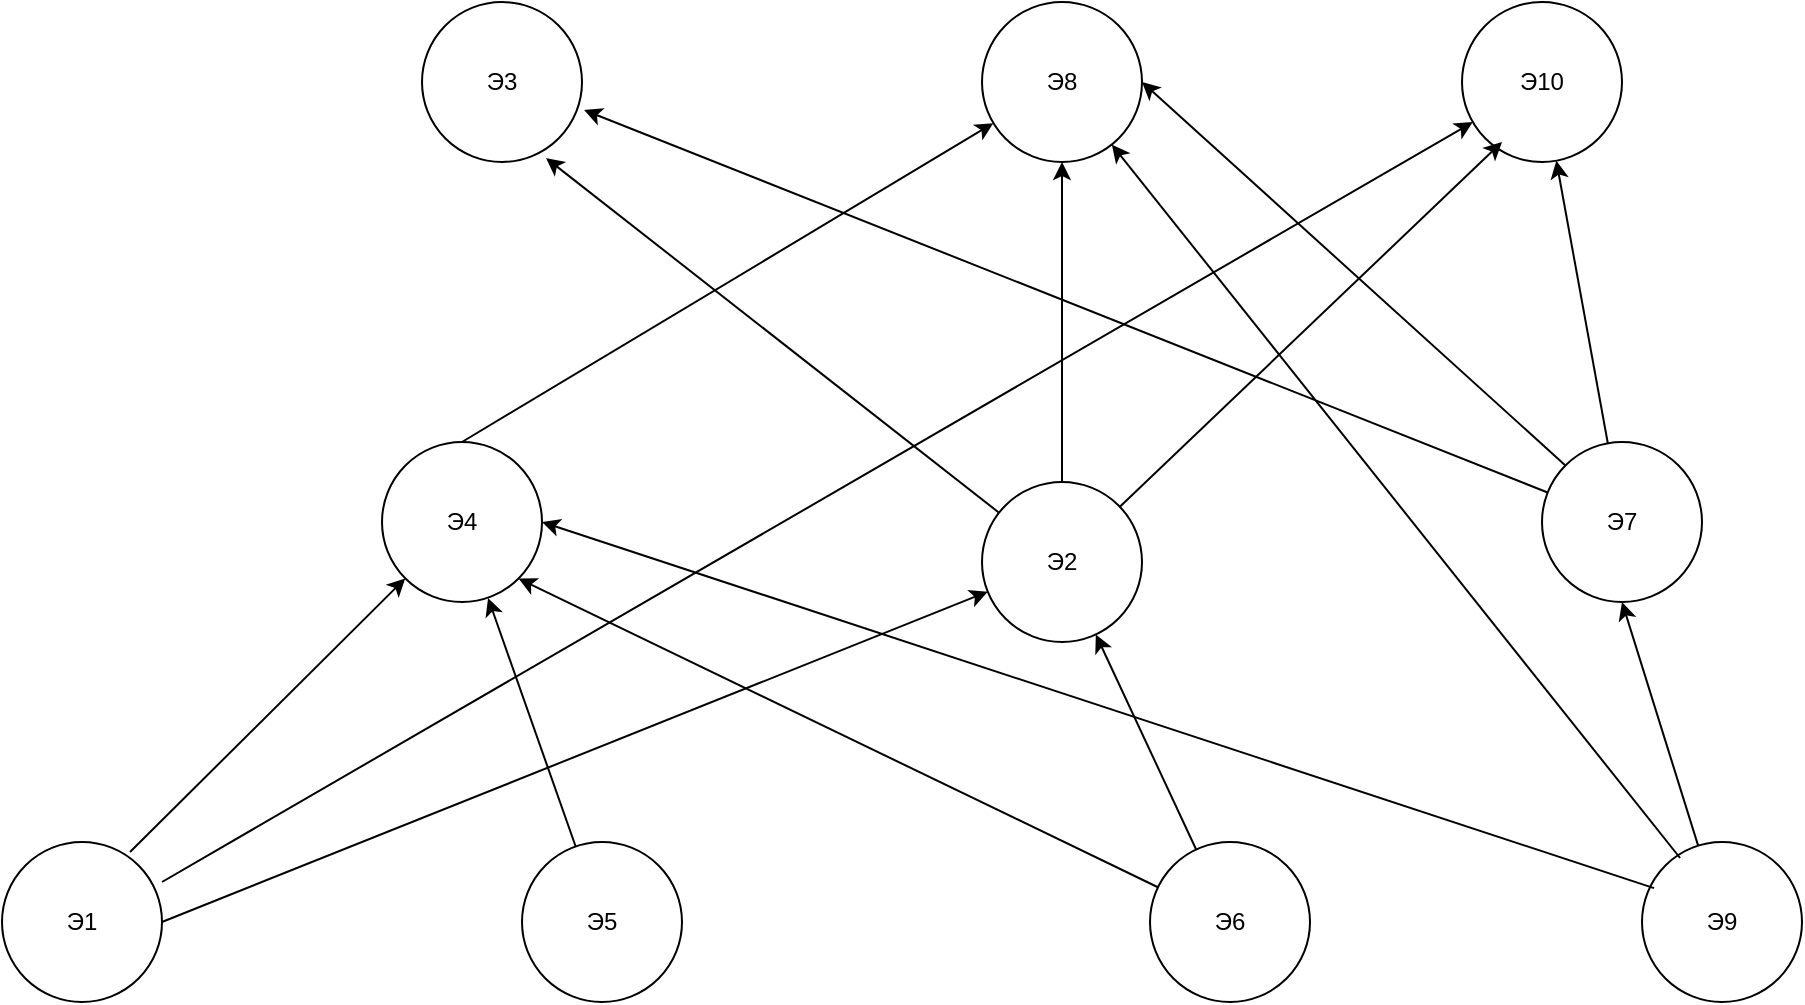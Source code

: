 <mxfile version="20.3.0" type="device"><diagram id="8O5zYxdPMmmYgyuLuk1b" name="Страница 1"><mxGraphModel dx="1849" dy="1265" grid="1" gridSize="10" guides="1" tooltips="1" connect="1" arrows="1" fold="1" page="1" pageScale="1" pageWidth="827" pageHeight="1169" math="0" shadow="0"><root><mxCell id="0"/><mxCell id="1" parent="0"/><mxCell id="rBGoNlWLVuhWUOs2cLi2-1" value="Э3" style="ellipse;whiteSpace=wrap;html=1;aspect=fixed;" parent="1" vertex="1"><mxGeometry x="50" y="360" width="80" height="80" as="geometry"/></mxCell><mxCell id="rBGoNlWLVuhWUOs2cLi2-2" value="Э8" style="ellipse;whiteSpace=wrap;html=1;aspect=fixed;" parent="1" vertex="1"><mxGeometry x="330" y="360" width="80" height="80" as="geometry"/></mxCell><mxCell id="rBGoNlWLVuhWUOs2cLi2-3" value="Э10" style="ellipse;whiteSpace=wrap;html=1;aspect=fixed;" parent="1" vertex="1"><mxGeometry x="570" y="360" width="80" height="80" as="geometry"/></mxCell><mxCell id="rBGoNlWLVuhWUOs2cLi2-4" value="Э4" style="ellipse;whiteSpace=wrap;html=1;aspect=fixed;" parent="1" vertex="1"><mxGeometry x="30" y="580" width="80" height="80" as="geometry"/></mxCell><mxCell id="rBGoNlWLVuhWUOs2cLi2-5" value="Э2" style="ellipse;whiteSpace=wrap;html=1;aspect=fixed;" parent="1" vertex="1"><mxGeometry x="330" y="600" width="80" height="80" as="geometry"/></mxCell><mxCell id="rBGoNlWLVuhWUOs2cLi2-6" value="Э7" style="ellipse;whiteSpace=wrap;html=1;aspect=fixed;" parent="1" vertex="1"><mxGeometry x="610" y="580" width="80" height="80" as="geometry"/></mxCell><mxCell id="rBGoNlWLVuhWUOs2cLi2-7" value="Э1" style="ellipse;whiteSpace=wrap;html=1;aspect=fixed;" parent="1" vertex="1"><mxGeometry x="-160" y="780" width="80" height="80" as="geometry"/></mxCell><mxCell id="rBGoNlWLVuhWUOs2cLi2-8" value="Э5" style="ellipse;whiteSpace=wrap;html=1;aspect=fixed;" parent="1" vertex="1"><mxGeometry x="100" y="780" width="80" height="80" as="geometry"/></mxCell><mxCell id="rBGoNlWLVuhWUOs2cLi2-9" value="Э6" style="ellipse;whiteSpace=wrap;html=1;aspect=fixed;" parent="1" vertex="1"><mxGeometry x="414" y="780" width="80" height="80" as="geometry"/></mxCell><mxCell id="rBGoNlWLVuhWUOs2cLi2-10" value="Э9" style="ellipse;whiteSpace=wrap;html=1;aspect=fixed;" parent="1" vertex="1"><mxGeometry x="660" y="780" width="80" height="80" as="geometry"/></mxCell><mxCell id="rBGoNlWLVuhWUOs2cLi2-11" value="" style="endArrow=classic;html=1;rounded=0;exitX=0.8;exitY=0.063;exitDx=0;exitDy=0;exitPerimeter=0;" parent="1" source="rBGoNlWLVuhWUOs2cLi2-7" target="rBGoNlWLVuhWUOs2cLi2-4" edge="1"><mxGeometry width="50" height="50" relative="1" as="geometry"><mxPoint x="-120" y="830" as="sourcePoint"/><mxPoint x="-70" y="780" as="targetPoint"/></mxGeometry></mxCell><mxCell id="rBGoNlWLVuhWUOs2cLi2-12" value="" style="endArrow=classic;html=1;rounded=0;exitX=1;exitY=0.25;exitDx=0;exitDy=0;exitPerimeter=0;" parent="1" source="rBGoNlWLVuhWUOs2cLi2-7" target="rBGoNlWLVuhWUOs2cLi2-3" edge="1"><mxGeometry width="50" height="50" relative="1" as="geometry"><mxPoint x="-70" y="800" as="sourcePoint"/><mxPoint x="40" y="760" as="targetPoint"/></mxGeometry></mxCell><mxCell id="rBGoNlWLVuhWUOs2cLi2-13" value="" style="endArrow=classic;html=1;rounded=0;exitX=1;exitY=0.5;exitDx=0;exitDy=0;" parent="1" source="rBGoNlWLVuhWUOs2cLi2-7" target="rBGoNlWLVuhWUOs2cLi2-5" edge="1"><mxGeometry width="50" height="50" relative="1" as="geometry"><mxPoint x="-20" y="850" as="sourcePoint"/><mxPoint x="30" y="800" as="targetPoint"/></mxGeometry></mxCell><mxCell id="rBGoNlWLVuhWUOs2cLi2-14" value="" style="endArrow=classic;html=1;rounded=0;entryX=0.775;entryY=0.975;entryDx=0;entryDy=0;entryPerimeter=0;" parent="1" source="rBGoNlWLVuhWUOs2cLi2-5" target="rBGoNlWLVuhWUOs2cLi2-1" edge="1"><mxGeometry width="50" height="50" relative="1" as="geometry"><mxPoint x="210" y="540" as="sourcePoint"/><mxPoint x="260" y="490" as="targetPoint"/></mxGeometry></mxCell><mxCell id="rBGoNlWLVuhWUOs2cLi2-15" value="" style="endArrow=classic;html=1;rounded=0;entryX=1.013;entryY=0.675;entryDx=0;entryDy=0;entryPerimeter=0;" parent="1" source="rBGoNlWLVuhWUOs2cLi2-6" target="rBGoNlWLVuhWUOs2cLi2-1" edge="1"><mxGeometry width="50" height="50" relative="1" as="geometry"><mxPoint x="-60" y="560" as="sourcePoint"/><mxPoint x="-10" y="510" as="targetPoint"/></mxGeometry></mxCell><mxCell id="rBGoNlWLVuhWUOs2cLi2-16" value="" style="endArrow=classic;html=1;rounded=0;entryX=0.663;entryY=0.975;entryDx=0;entryDy=0;entryPerimeter=0;" parent="1" source="rBGoNlWLVuhWUOs2cLi2-8" target="rBGoNlWLVuhWUOs2cLi2-4" edge="1"><mxGeometry width="50" height="50" relative="1" as="geometry"><mxPoint x="260" y="1010" as="sourcePoint"/><mxPoint x="310" y="960" as="targetPoint"/></mxGeometry></mxCell><mxCell id="rBGoNlWLVuhWUOs2cLi2-17" value="" style="endArrow=classic;html=1;rounded=0;entryX=1;entryY=1;entryDx=0;entryDy=0;" parent="1" source="rBGoNlWLVuhWUOs2cLi2-9" target="rBGoNlWLVuhWUOs2cLi2-4" edge="1"><mxGeometry width="50" height="50" relative="1" as="geometry"><mxPoint x="280" y="770" as="sourcePoint"/><mxPoint x="330" y="720" as="targetPoint"/></mxGeometry></mxCell><mxCell id="rBGoNlWLVuhWUOs2cLi2-18" value="" style="endArrow=classic;html=1;rounded=0;entryX=1;entryY=0.5;entryDx=0;entryDy=0;exitX=0.075;exitY=0.288;exitDx=0;exitDy=0;exitPerimeter=0;" parent="1" source="rBGoNlWLVuhWUOs2cLi2-10" target="rBGoNlWLVuhWUOs2cLi2-4" edge="1"><mxGeometry width="50" height="50" relative="1" as="geometry"><mxPoint x="280" y="870" as="sourcePoint"/><mxPoint x="330" y="820" as="targetPoint"/></mxGeometry></mxCell><mxCell id="rBGoNlWLVuhWUOs2cLi2-19" value="" style="endArrow=classic;html=1;rounded=0;entryX=0.5;entryY=1;entryDx=0;entryDy=0;" parent="1" source="rBGoNlWLVuhWUOs2cLi2-10" target="rBGoNlWLVuhWUOs2cLi2-6" edge="1"><mxGeometry width="50" height="50" relative="1" as="geometry"><mxPoint x="580" y="730" as="sourcePoint"/><mxPoint x="630" y="680" as="targetPoint"/></mxGeometry></mxCell><mxCell id="rBGoNlWLVuhWUOs2cLi2-20" value="" style="endArrow=classic;html=1;rounded=0;exitX=0.238;exitY=0.1;exitDx=0;exitDy=0;exitPerimeter=0;" parent="1" source="rBGoNlWLVuhWUOs2cLi2-10" target="rBGoNlWLVuhWUOs2cLi2-2" edge="1"><mxGeometry width="50" height="50" relative="1" as="geometry"><mxPoint x="510" y="720" as="sourcePoint"/><mxPoint x="560" y="670" as="targetPoint"/></mxGeometry></mxCell><mxCell id="rBGoNlWLVuhWUOs2cLi2-21" value="" style="endArrow=classic;html=1;rounded=0;entryX=0.5;entryY=1;entryDx=0;entryDy=0;" parent="1" source="rBGoNlWLVuhWUOs2cLi2-5" target="rBGoNlWLVuhWUOs2cLi2-2" edge="1"><mxGeometry width="50" height="50" relative="1" as="geometry"><mxPoint x="340" y="520" as="sourcePoint"/><mxPoint x="390" y="470" as="targetPoint"/></mxGeometry></mxCell><mxCell id="rBGoNlWLVuhWUOs2cLi2-22" value="" style="endArrow=classic;html=1;rounded=0;exitX=0.5;exitY=0;exitDx=0;exitDy=0;" parent="1" source="rBGoNlWLVuhWUOs2cLi2-4" target="rBGoNlWLVuhWUOs2cLi2-2" edge="1"><mxGeometry width="50" height="50" relative="1" as="geometry"><mxPoint x="160" y="560" as="sourcePoint"/><mxPoint x="210" y="510" as="targetPoint"/></mxGeometry></mxCell><mxCell id="rBGoNlWLVuhWUOs2cLi2-23" value="" style="endArrow=classic;html=1;rounded=0;" parent="1" source="rBGoNlWLVuhWUOs2cLi2-6" target="rBGoNlWLVuhWUOs2cLi2-3" edge="1"><mxGeometry width="50" height="50" relative="1" as="geometry"><mxPoint x="640" y="570" as="sourcePoint"/><mxPoint x="660" y="470" as="targetPoint"/></mxGeometry></mxCell><mxCell id="rBGoNlWLVuhWUOs2cLi2-24" value="" style="endArrow=classic;html=1;rounded=0;" parent="1" source="rBGoNlWLVuhWUOs2cLi2-5" edge="1"><mxGeometry width="50" height="50" relative="1" as="geometry"><mxPoint x="480" y="630" as="sourcePoint"/><mxPoint x="590" y="430" as="targetPoint"/></mxGeometry></mxCell><mxCell id="rBGoNlWLVuhWUOs2cLi2-25" value="" style="endArrow=classic;html=1;rounded=0;entryX=1;entryY=0.5;entryDx=0;entryDy=0;exitX=0;exitY=0;exitDx=0;exitDy=0;" parent="1" source="rBGoNlWLVuhWUOs2cLi2-6" target="rBGoNlWLVuhWUOs2cLi2-2" edge="1"><mxGeometry width="50" height="50" relative="1" as="geometry"><mxPoint x="570" y="560" as="sourcePoint"/><mxPoint x="620" y="510" as="targetPoint"/></mxGeometry></mxCell><mxCell id="rBGoNlWLVuhWUOs2cLi2-26" value="" style="endArrow=classic;html=1;rounded=0;" parent="1" source="rBGoNlWLVuhWUOs2cLi2-9" target="rBGoNlWLVuhWUOs2cLi2-5" edge="1"><mxGeometry width="50" height="50" relative="1" as="geometry"><mxPoint x="450" y="720" as="sourcePoint"/><mxPoint x="500" y="670" as="targetPoint"/></mxGeometry></mxCell></root></mxGraphModel></diagram></mxfile>